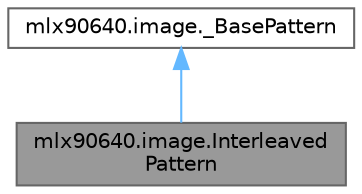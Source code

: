digraph "mlx90640.image.InterleavedPattern"
{
 // LATEX_PDF_SIZE
  bgcolor="transparent";
  edge [fontname=Helvetica,fontsize=10,labelfontname=Helvetica,labelfontsize=10];
  node [fontname=Helvetica,fontsize=10,shape=box,height=0.2,width=0.4];
  Node1 [label="mlx90640.image.Interleaved\lPattern",height=0.2,width=0.4,color="gray40", fillcolor="grey60", style="filled", fontcolor="black",tooltip=" "];
  Node2 -> Node1 [dir="back",color="steelblue1",style="solid"];
  Node2 [label="mlx90640.image._BasePattern",height=0.2,width=0.4,color="gray40", fillcolor="white", style="filled",URL="$classmlx90640_1_1image_1_1___base_pattern.html",tooltip=" "];
}
